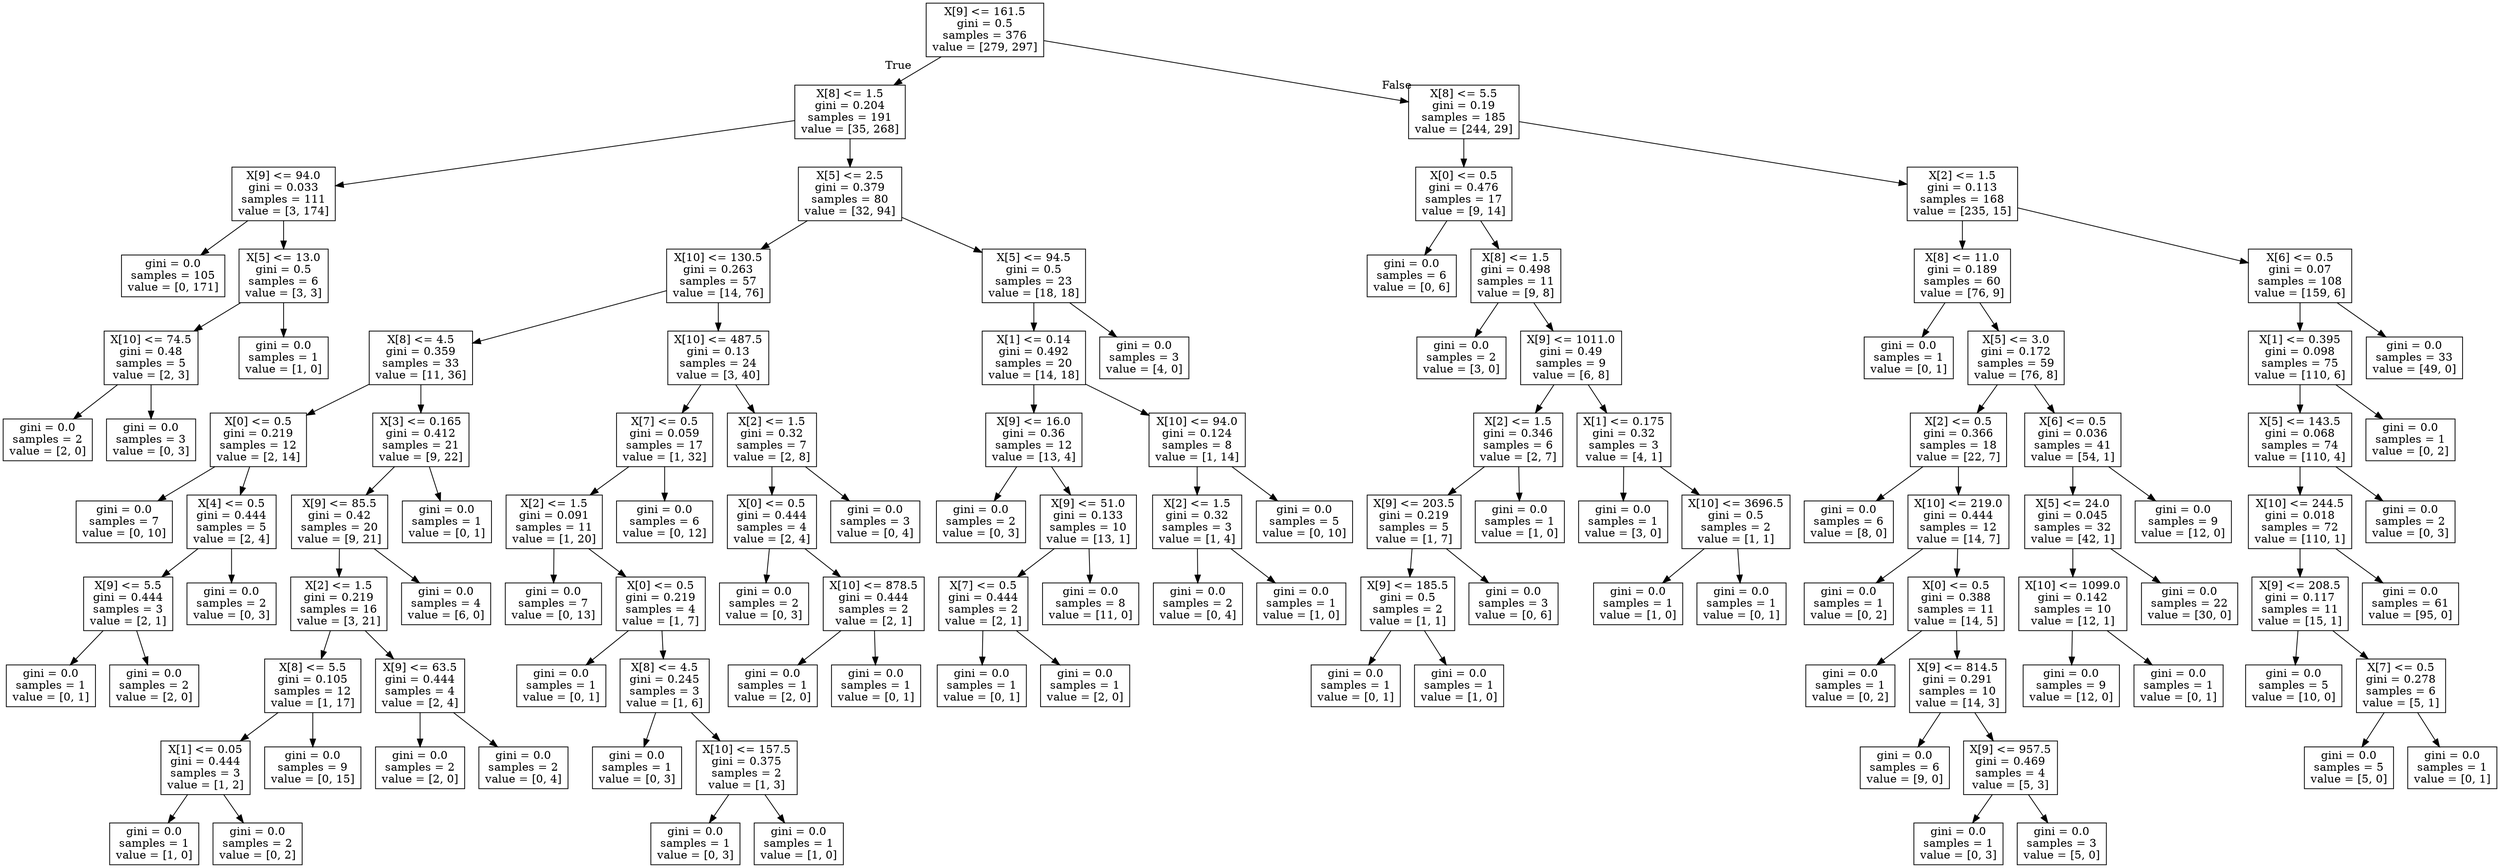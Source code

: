 digraph Tree {
node [shape=box] ;
0 [label="X[9] <= 161.5\ngini = 0.5\nsamples = 376\nvalue = [279, 297]"] ;
1 [label="X[8] <= 1.5\ngini = 0.204\nsamples = 191\nvalue = [35, 268]"] ;
0 -> 1 [labeldistance=2.5, labelangle=45, headlabel="True"] ;
2 [label="X[9] <= 94.0\ngini = 0.033\nsamples = 111\nvalue = [3, 174]"] ;
1 -> 2 ;
3 [label="gini = 0.0\nsamples = 105\nvalue = [0, 171]"] ;
2 -> 3 ;
4 [label="X[5] <= 13.0\ngini = 0.5\nsamples = 6\nvalue = [3, 3]"] ;
2 -> 4 ;
5 [label="X[10] <= 74.5\ngini = 0.48\nsamples = 5\nvalue = [2, 3]"] ;
4 -> 5 ;
6 [label="gini = 0.0\nsamples = 2\nvalue = [2, 0]"] ;
5 -> 6 ;
7 [label="gini = 0.0\nsamples = 3\nvalue = [0, 3]"] ;
5 -> 7 ;
8 [label="gini = 0.0\nsamples = 1\nvalue = [1, 0]"] ;
4 -> 8 ;
9 [label="X[5] <= 2.5\ngini = 0.379\nsamples = 80\nvalue = [32, 94]"] ;
1 -> 9 ;
10 [label="X[10] <= 130.5\ngini = 0.263\nsamples = 57\nvalue = [14, 76]"] ;
9 -> 10 ;
11 [label="X[8] <= 4.5\ngini = 0.359\nsamples = 33\nvalue = [11, 36]"] ;
10 -> 11 ;
12 [label="X[0] <= 0.5\ngini = 0.219\nsamples = 12\nvalue = [2, 14]"] ;
11 -> 12 ;
13 [label="gini = 0.0\nsamples = 7\nvalue = [0, 10]"] ;
12 -> 13 ;
14 [label="X[4] <= 0.5\ngini = 0.444\nsamples = 5\nvalue = [2, 4]"] ;
12 -> 14 ;
15 [label="X[9] <= 5.5\ngini = 0.444\nsamples = 3\nvalue = [2, 1]"] ;
14 -> 15 ;
16 [label="gini = 0.0\nsamples = 1\nvalue = [0, 1]"] ;
15 -> 16 ;
17 [label="gini = 0.0\nsamples = 2\nvalue = [2, 0]"] ;
15 -> 17 ;
18 [label="gini = 0.0\nsamples = 2\nvalue = [0, 3]"] ;
14 -> 18 ;
19 [label="X[3] <= 0.165\ngini = 0.412\nsamples = 21\nvalue = [9, 22]"] ;
11 -> 19 ;
20 [label="X[9] <= 85.5\ngini = 0.42\nsamples = 20\nvalue = [9, 21]"] ;
19 -> 20 ;
21 [label="X[2] <= 1.5\ngini = 0.219\nsamples = 16\nvalue = [3, 21]"] ;
20 -> 21 ;
22 [label="X[8] <= 5.5\ngini = 0.105\nsamples = 12\nvalue = [1, 17]"] ;
21 -> 22 ;
23 [label="X[1] <= 0.05\ngini = 0.444\nsamples = 3\nvalue = [1, 2]"] ;
22 -> 23 ;
24 [label="gini = 0.0\nsamples = 1\nvalue = [1, 0]"] ;
23 -> 24 ;
25 [label="gini = 0.0\nsamples = 2\nvalue = [0, 2]"] ;
23 -> 25 ;
26 [label="gini = 0.0\nsamples = 9\nvalue = [0, 15]"] ;
22 -> 26 ;
27 [label="X[9] <= 63.5\ngini = 0.444\nsamples = 4\nvalue = [2, 4]"] ;
21 -> 27 ;
28 [label="gini = 0.0\nsamples = 2\nvalue = [2, 0]"] ;
27 -> 28 ;
29 [label="gini = 0.0\nsamples = 2\nvalue = [0, 4]"] ;
27 -> 29 ;
30 [label="gini = 0.0\nsamples = 4\nvalue = [6, 0]"] ;
20 -> 30 ;
31 [label="gini = 0.0\nsamples = 1\nvalue = [0, 1]"] ;
19 -> 31 ;
32 [label="X[10] <= 487.5\ngini = 0.13\nsamples = 24\nvalue = [3, 40]"] ;
10 -> 32 ;
33 [label="X[7] <= 0.5\ngini = 0.059\nsamples = 17\nvalue = [1, 32]"] ;
32 -> 33 ;
34 [label="X[2] <= 1.5\ngini = 0.091\nsamples = 11\nvalue = [1, 20]"] ;
33 -> 34 ;
35 [label="gini = 0.0\nsamples = 7\nvalue = [0, 13]"] ;
34 -> 35 ;
36 [label="X[0] <= 0.5\ngini = 0.219\nsamples = 4\nvalue = [1, 7]"] ;
34 -> 36 ;
37 [label="gini = 0.0\nsamples = 1\nvalue = [0, 1]"] ;
36 -> 37 ;
38 [label="X[8] <= 4.5\ngini = 0.245\nsamples = 3\nvalue = [1, 6]"] ;
36 -> 38 ;
39 [label="gini = 0.0\nsamples = 1\nvalue = [0, 3]"] ;
38 -> 39 ;
40 [label="X[10] <= 157.5\ngini = 0.375\nsamples = 2\nvalue = [1, 3]"] ;
38 -> 40 ;
41 [label="gini = 0.0\nsamples = 1\nvalue = [0, 3]"] ;
40 -> 41 ;
42 [label="gini = 0.0\nsamples = 1\nvalue = [1, 0]"] ;
40 -> 42 ;
43 [label="gini = 0.0\nsamples = 6\nvalue = [0, 12]"] ;
33 -> 43 ;
44 [label="X[2] <= 1.5\ngini = 0.32\nsamples = 7\nvalue = [2, 8]"] ;
32 -> 44 ;
45 [label="X[0] <= 0.5\ngini = 0.444\nsamples = 4\nvalue = [2, 4]"] ;
44 -> 45 ;
46 [label="gini = 0.0\nsamples = 2\nvalue = [0, 3]"] ;
45 -> 46 ;
47 [label="X[10] <= 878.5\ngini = 0.444\nsamples = 2\nvalue = [2, 1]"] ;
45 -> 47 ;
48 [label="gini = 0.0\nsamples = 1\nvalue = [2, 0]"] ;
47 -> 48 ;
49 [label="gini = 0.0\nsamples = 1\nvalue = [0, 1]"] ;
47 -> 49 ;
50 [label="gini = 0.0\nsamples = 3\nvalue = [0, 4]"] ;
44 -> 50 ;
51 [label="X[5] <= 94.5\ngini = 0.5\nsamples = 23\nvalue = [18, 18]"] ;
9 -> 51 ;
52 [label="X[1] <= 0.14\ngini = 0.492\nsamples = 20\nvalue = [14, 18]"] ;
51 -> 52 ;
53 [label="X[9] <= 16.0\ngini = 0.36\nsamples = 12\nvalue = [13, 4]"] ;
52 -> 53 ;
54 [label="gini = 0.0\nsamples = 2\nvalue = [0, 3]"] ;
53 -> 54 ;
55 [label="X[9] <= 51.0\ngini = 0.133\nsamples = 10\nvalue = [13, 1]"] ;
53 -> 55 ;
56 [label="X[7] <= 0.5\ngini = 0.444\nsamples = 2\nvalue = [2, 1]"] ;
55 -> 56 ;
57 [label="gini = 0.0\nsamples = 1\nvalue = [0, 1]"] ;
56 -> 57 ;
58 [label="gini = 0.0\nsamples = 1\nvalue = [2, 0]"] ;
56 -> 58 ;
59 [label="gini = 0.0\nsamples = 8\nvalue = [11, 0]"] ;
55 -> 59 ;
60 [label="X[10] <= 94.0\ngini = 0.124\nsamples = 8\nvalue = [1, 14]"] ;
52 -> 60 ;
61 [label="X[2] <= 1.5\ngini = 0.32\nsamples = 3\nvalue = [1, 4]"] ;
60 -> 61 ;
62 [label="gini = 0.0\nsamples = 2\nvalue = [0, 4]"] ;
61 -> 62 ;
63 [label="gini = 0.0\nsamples = 1\nvalue = [1, 0]"] ;
61 -> 63 ;
64 [label="gini = 0.0\nsamples = 5\nvalue = [0, 10]"] ;
60 -> 64 ;
65 [label="gini = 0.0\nsamples = 3\nvalue = [4, 0]"] ;
51 -> 65 ;
66 [label="X[8] <= 5.5\ngini = 0.19\nsamples = 185\nvalue = [244, 29]"] ;
0 -> 66 [labeldistance=2.5, labelangle=-45, headlabel="False"] ;
67 [label="X[0] <= 0.5\ngini = 0.476\nsamples = 17\nvalue = [9, 14]"] ;
66 -> 67 ;
68 [label="gini = 0.0\nsamples = 6\nvalue = [0, 6]"] ;
67 -> 68 ;
69 [label="X[8] <= 1.5\ngini = 0.498\nsamples = 11\nvalue = [9, 8]"] ;
67 -> 69 ;
70 [label="gini = 0.0\nsamples = 2\nvalue = [3, 0]"] ;
69 -> 70 ;
71 [label="X[9] <= 1011.0\ngini = 0.49\nsamples = 9\nvalue = [6, 8]"] ;
69 -> 71 ;
72 [label="X[2] <= 1.5\ngini = 0.346\nsamples = 6\nvalue = [2, 7]"] ;
71 -> 72 ;
73 [label="X[9] <= 203.5\ngini = 0.219\nsamples = 5\nvalue = [1, 7]"] ;
72 -> 73 ;
74 [label="X[9] <= 185.5\ngini = 0.5\nsamples = 2\nvalue = [1, 1]"] ;
73 -> 74 ;
75 [label="gini = 0.0\nsamples = 1\nvalue = [0, 1]"] ;
74 -> 75 ;
76 [label="gini = 0.0\nsamples = 1\nvalue = [1, 0]"] ;
74 -> 76 ;
77 [label="gini = 0.0\nsamples = 3\nvalue = [0, 6]"] ;
73 -> 77 ;
78 [label="gini = 0.0\nsamples = 1\nvalue = [1, 0]"] ;
72 -> 78 ;
79 [label="X[1] <= 0.175\ngini = 0.32\nsamples = 3\nvalue = [4, 1]"] ;
71 -> 79 ;
80 [label="gini = 0.0\nsamples = 1\nvalue = [3, 0]"] ;
79 -> 80 ;
81 [label="X[10] <= 3696.5\ngini = 0.5\nsamples = 2\nvalue = [1, 1]"] ;
79 -> 81 ;
82 [label="gini = 0.0\nsamples = 1\nvalue = [1, 0]"] ;
81 -> 82 ;
83 [label="gini = 0.0\nsamples = 1\nvalue = [0, 1]"] ;
81 -> 83 ;
84 [label="X[2] <= 1.5\ngini = 0.113\nsamples = 168\nvalue = [235, 15]"] ;
66 -> 84 ;
85 [label="X[8] <= 11.0\ngini = 0.189\nsamples = 60\nvalue = [76, 9]"] ;
84 -> 85 ;
86 [label="gini = 0.0\nsamples = 1\nvalue = [0, 1]"] ;
85 -> 86 ;
87 [label="X[5] <= 3.0\ngini = 0.172\nsamples = 59\nvalue = [76, 8]"] ;
85 -> 87 ;
88 [label="X[2] <= 0.5\ngini = 0.366\nsamples = 18\nvalue = [22, 7]"] ;
87 -> 88 ;
89 [label="gini = 0.0\nsamples = 6\nvalue = [8, 0]"] ;
88 -> 89 ;
90 [label="X[10] <= 219.0\ngini = 0.444\nsamples = 12\nvalue = [14, 7]"] ;
88 -> 90 ;
91 [label="gini = 0.0\nsamples = 1\nvalue = [0, 2]"] ;
90 -> 91 ;
92 [label="X[0] <= 0.5\ngini = 0.388\nsamples = 11\nvalue = [14, 5]"] ;
90 -> 92 ;
93 [label="gini = 0.0\nsamples = 1\nvalue = [0, 2]"] ;
92 -> 93 ;
94 [label="X[9] <= 814.5\ngini = 0.291\nsamples = 10\nvalue = [14, 3]"] ;
92 -> 94 ;
95 [label="gini = 0.0\nsamples = 6\nvalue = [9, 0]"] ;
94 -> 95 ;
96 [label="X[9] <= 957.5\ngini = 0.469\nsamples = 4\nvalue = [5, 3]"] ;
94 -> 96 ;
97 [label="gini = 0.0\nsamples = 1\nvalue = [0, 3]"] ;
96 -> 97 ;
98 [label="gini = 0.0\nsamples = 3\nvalue = [5, 0]"] ;
96 -> 98 ;
99 [label="X[6] <= 0.5\ngini = 0.036\nsamples = 41\nvalue = [54, 1]"] ;
87 -> 99 ;
100 [label="X[5] <= 24.0\ngini = 0.045\nsamples = 32\nvalue = [42, 1]"] ;
99 -> 100 ;
101 [label="X[10] <= 1099.0\ngini = 0.142\nsamples = 10\nvalue = [12, 1]"] ;
100 -> 101 ;
102 [label="gini = 0.0\nsamples = 9\nvalue = [12, 0]"] ;
101 -> 102 ;
103 [label="gini = 0.0\nsamples = 1\nvalue = [0, 1]"] ;
101 -> 103 ;
104 [label="gini = 0.0\nsamples = 22\nvalue = [30, 0]"] ;
100 -> 104 ;
105 [label="gini = 0.0\nsamples = 9\nvalue = [12, 0]"] ;
99 -> 105 ;
106 [label="X[6] <= 0.5\ngini = 0.07\nsamples = 108\nvalue = [159, 6]"] ;
84 -> 106 ;
107 [label="X[1] <= 0.395\ngini = 0.098\nsamples = 75\nvalue = [110, 6]"] ;
106 -> 107 ;
108 [label="X[5] <= 143.5\ngini = 0.068\nsamples = 74\nvalue = [110, 4]"] ;
107 -> 108 ;
109 [label="X[10] <= 244.5\ngini = 0.018\nsamples = 72\nvalue = [110, 1]"] ;
108 -> 109 ;
110 [label="X[9] <= 208.5\ngini = 0.117\nsamples = 11\nvalue = [15, 1]"] ;
109 -> 110 ;
111 [label="gini = 0.0\nsamples = 5\nvalue = [10, 0]"] ;
110 -> 111 ;
112 [label="X[7] <= 0.5\ngini = 0.278\nsamples = 6\nvalue = [5, 1]"] ;
110 -> 112 ;
113 [label="gini = 0.0\nsamples = 5\nvalue = [5, 0]"] ;
112 -> 113 ;
114 [label="gini = 0.0\nsamples = 1\nvalue = [0, 1]"] ;
112 -> 114 ;
115 [label="gini = 0.0\nsamples = 61\nvalue = [95, 0]"] ;
109 -> 115 ;
116 [label="gini = 0.0\nsamples = 2\nvalue = [0, 3]"] ;
108 -> 116 ;
117 [label="gini = 0.0\nsamples = 1\nvalue = [0, 2]"] ;
107 -> 117 ;
118 [label="gini = 0.0\nsamples = 33\nvalue = [49, 0]"] ;
106 -> 118 ;
}